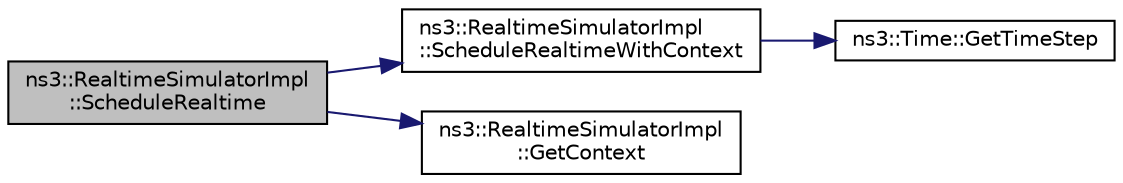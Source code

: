 digraph "ns3::RealtimeSimulatorImpl::ScheduleRealtime"
{
  edge [fontname="Helvetica",fontsize="10",labelfontname="Helvetica",labelfontsize="10"];
  node [fontname="Helvetica",fontsize="10",shape=record];
  rankdir="LR";
  Node1 [label="ns3::RealtimeSimulatorImpl\l::ScheduleRealtime",height=0.2,width=0.4,color="black", fillcolor="grey75", style="filled", fontcolor="black"];
  Node1 -> Node2 [color="midnightblue",fontsize="10",style="solid"];
  Node2 [label="ns3::RealtimeSimulatorImpl\l::ScheduleRealtimeWithContext",height=0.2,width=0.4,color="black", fillcolor="white", style="filled",URL="$da/d73/classns3_1_1RealtimeSimulatorImpl.html#aa1b515c0e2a8a28495375c45e3eb579b"];
  Node2 -> Node3 [color="midnightblue",fontsize="10",style="solid"];
  Node3 [label="ns3::Time::GetTimeStep",height=0.2,width=0.4,color="black", fillcolor="white", style="filled",URL="$dc/d04/classns3_1_1Time.html#a40a7025b73dac7d02f8a4e1e54eaa5b5"];
  Node1 -> Node4 [color="midnightblue",fontsize="10",style="solid"];
  Node4 [label="ns3::RealtimeSimulatorImpl\l::GetContext",height=0.2,width=0.4,color="black", fillcolor="white", style="filled",URL="$da/d73/classns3_1_1RealtimeSimulatorImpl.html#a5c636fbd1266e28b69cf5f7896f72c9f"];
}
